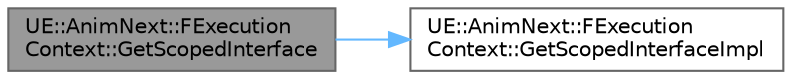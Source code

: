 digraph "UE::AnimNext::FExecutionContext::GetScopedInterface"
{
 // INTERACTIVE_SVG=YES
 // LATEX_PDF_SIZE
  bgcolor="transparent";
  edge [fontname=Helvetica,fontsize=10,labelfontname=Helvetica,labelfontsize=10];
  node [fontname=Helvetica,fontsize=10,shape=box,height=0.2,width=0.4];
  rankdir="LR";
  Node1 [id="Node000001",label="UE::AnimNext::FExecution\lContext::GetScopedInterface",height=0.2,width=0.4,color="gray40", fillcolor="grey60", style="filled", fontcolor="black",tooltip=" "];
  Node1 -> Node2 [id="edge1_Node000001_Node000002",color="steelblue1",style="solid",tooltip=" "];
  Node2 [id="Node000002",label="UE::AnimNext::FExecution\lContext::GetScopedInterfaceImpl",height=0.2,width=0.4,color="grey40", fillcolor="white", style="filled",URL="$de/d9d/structUE_1_1AnimNext_1_1FExecutionContext.html#a3069f104235f342821e75307c4d875e6",tooltip=" "];
}
